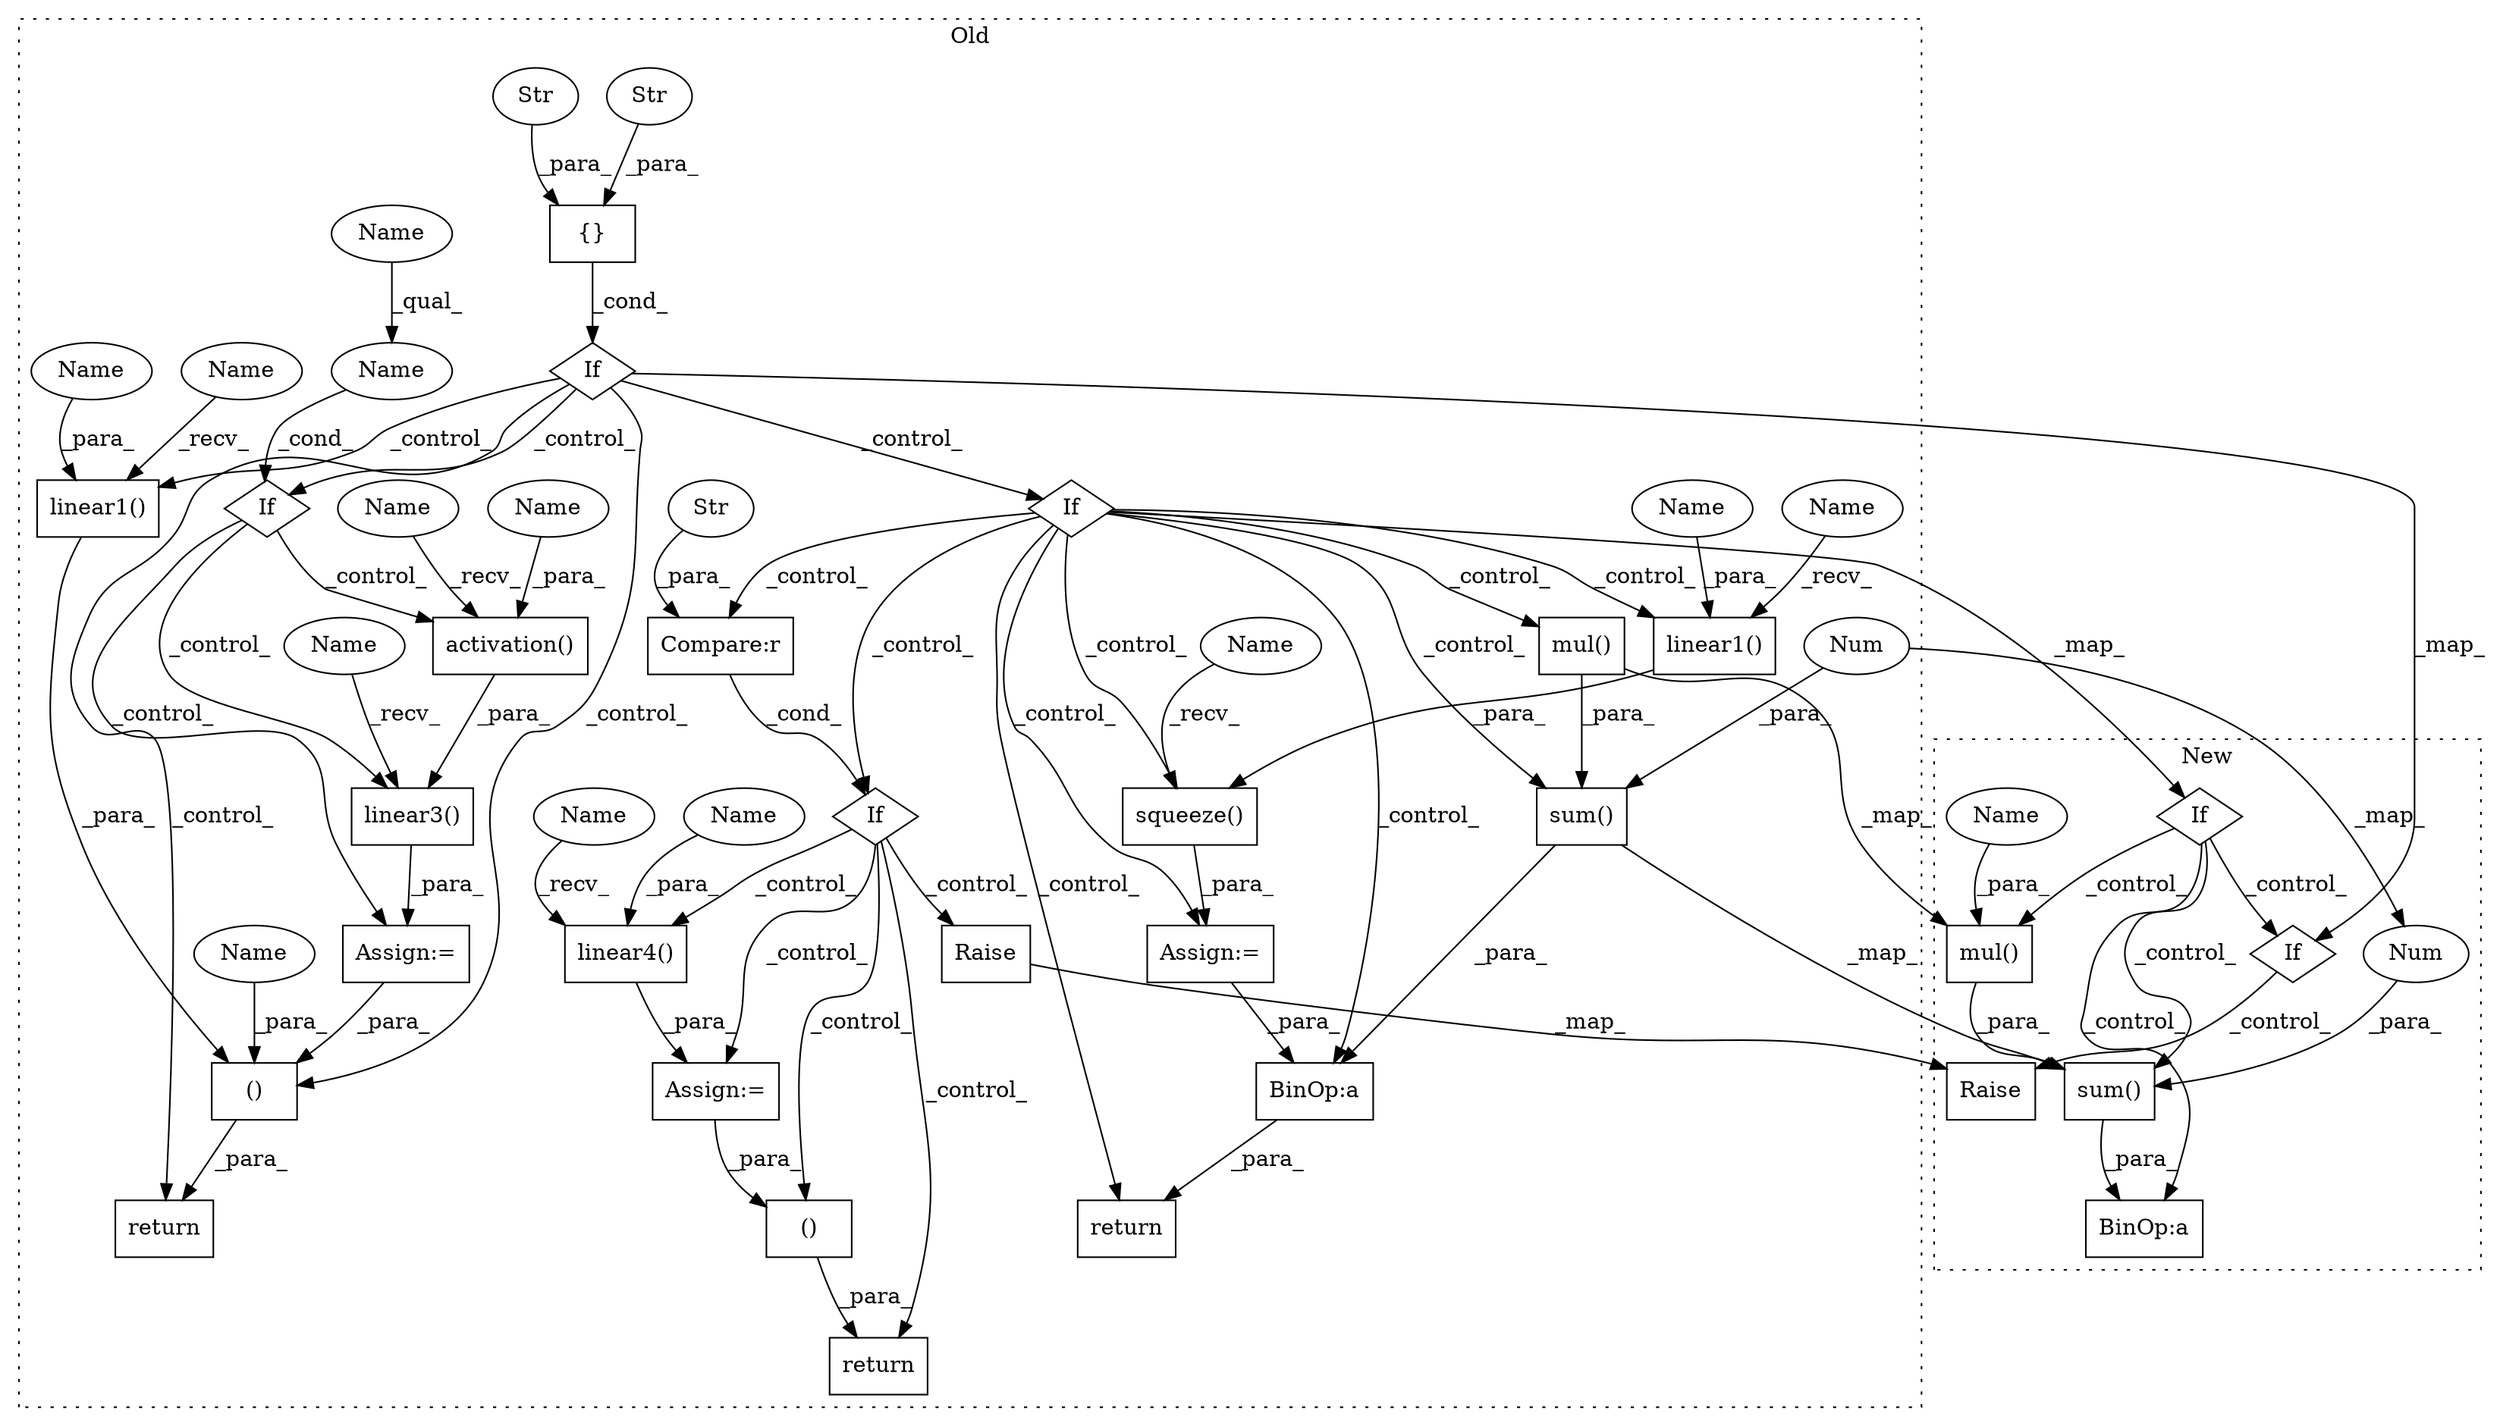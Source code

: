 digraph G {
subgraph cluster0 {
1 [label="sum()" a="75" s="19376,19424" l="10,1" shape="box"];
4 [label="BinOp:a" a="82" s="19453" l="3" shape="box"];
5 [label="return" a="93" s="19442" l="7" shape="box"];
7 [label="mul()" a="75" s="19386,19420" l="10,1" shape="box"];
8 [label="If" a="96" s="19250,19288" l="0,18" shape="diamond"];
10 [label="()" a="54" s="19667" l="15" shape="box"];
11 [label="return" a="93" s="19650" l="7" shape="box"];
13 [label="Num" a="76" s="19423" l="1" shape="ellipse"];
14 [label="linear1()" a="75" s="19336,19350" l="13,1" shape="box"];
16 [label="linear1()" a="75" s="18783,18797" l="13,1" shape="box"];
17 [label="()" a="54" s="19205" l="26" shape="box"];
18 [label="{}" a="59" s="18690,18734" l="1,0" shape="box"];
19 [label="If" a="96" s="18910,18933" l="3,22" shape="diamond"];
20 [label="Str" a="66" s="18704" l="15" shape="ellipse"];
21 [label="Str" a="66" s="18721" l="13" shape="ellipse"];
22 [label="linear3()" a="75" s="18967,19006" l="13,1" shape="box"];
23 [label="Name" a="87" s="18913" l="20" shape="ellipse"];
24 [label="activation()" a="75" s="18980,19005" l="16,1" shape="box"];
25 [label="linear4()" a="75" s="19618,19632" l="13,1" shape="box"];
26 [label="Assign:=" a="68" s="19615" l="3" shape="box"];
27 [label="Assign:=" a="68" s="18964" l="3" shape="box"];
28 [label="return" a="93" s="19189" l="7" shape="box"];
29 [label="If" a="96" s="19488,19524" l="0,18" shape="diamond"];
31 [label="If" a="96" s="18661,18735" l="0,18" shape="diamond"];
32 [label="Compare:r" a="40" s="19488" l="36" shape="box"];
33 [label="Str" a="66" s="19517" l="7" shape="ellipse"];
34 [label="Raise" a="91" s="19718" l="6" shape="box"];
36 [label="Assign:=" a="68" s="19319" l="3" shape="box"];
37 [label="squeeze()" a="75" s="19322,19351" l="14,1" shape="box"];
38 [label="Name" a="87" s="19322" l="5" shape="ellipse"];
39 [label="Name" a="87" s="19336" l="4" shape="ellipse"];
40 [label="Name" a="87" s="19618" l="4" shape="ellipse"];
41 [label="Name" a="87" s="18967" l="4" shape="ellipse"];
42 [label="Name" a="87" s="18913" l="4" shape="ellipse"];
43 [label="Name" a="87" s="18783" l="4" shape="ellipse"];
44 [label="Name" a="87" s="18980" l="4" shape="ellipse"];
45 [label="Name" a="87" s="18796" l="1" shape="ellipse"];
46 [label="Name" a="87" s="19631" l="1" shape="ellipse"];
47 [label="Name" a="87" s="19349" l="1" shape="ellipse"];
48 [label="Name" a="87" s="19207" l="9" shape="ellipse"];
49 [label="Name" a="87" s="18996" l="9" shape="ellipse"];
label = "Old";
style="dotted";
}
subgraph cluster1 {
2 [label="sum()" a="75" s="16367,16415" l="10,1" shape="box"];
3 [label="BinOp:a" a="82" s="16364" l="3" shape="box"];
6 [label="mul()" a="75" s="16377,16411" l="10,1" shape="box"];
9 [label="If" a="96" s="16300,16323" l="0,18" shape="diamond"];
12 [label="Num" a="76" s="16414" l="1" shape="ellipse"];
15 [label="Name" a="87" s="15918" l="1" shape="ellipse"];
30 [label="If" a="96" s="16434,16457" l="0,18" shape="diamond"];
35 [label="Raise" a="91" s="16730" l="6" shape="box"];
label = "New";
style="dotted";
}
1 -> 2 [label="_map_"];
1 -> 4 [label="_para_"];
2 -> 3 [label="_para_"];
4 -> 5 [label="_para_"];
6 -> 2 [label="_para_"];
7 -> 6 [label="_map_"];
7 -> 1 [label="_para_"];
8 -> 29 [label="_control_"];
8 -> 7 [label="_control_"];
8 -> 9 [label="_map_"];
8 -> 1 [label="_control_"];
8 -> 5 [label="_control_"];
8 -> 36 [label="_control_"];
8 -> 37 [label="_control_"];
8 -> 4 [label="_control_"];
8 -> 32 [label="_control_"];
8 -> 14 [label="_control_"];
9 -> 2 [label="_control_"];
9 -> 30 [label="_control_"];
9 -> 6 [label="_control_"];
9 -> 3 [label="_control_"];
10 -> 11 [label="_para_"];
12 -> 2 [label="_para_"];
13 -> 1 [label="_para_"];
13 -> 12 [label="_map_"];
14 -> 37 [label="_para_"];
15 -> 6 [label="_para_"];
16 -> 17 [label="_para_"];
17 -> 28 [label="_para_"];
18 -> 31 [label="_cond_"];
19 -> 22 [label="_control_"];
19 -> 27 [label="_control_"];
19 -> 24 [label="_control_"];
20 -> 18 [label="_para_"];
21 -> 18 [label="_para_"];
22 -> 27 [label="_para_"];
23 -> 19 [label="_cond_"];
24 -> 22 [label="_para_"];
25 -> 26 [label="_para_"];
26 -> 10 [label="_para_"];
27 -> 17 [label="_para_"];
29 -> 25 [label="_control_"];
29 -> 11 [label="_control_"];
29 -> 26 [label="_control_"];
29 -> 10 [label="_control_"];
29 -> 34 [label="_control_"];
30 -> 35 [label="_control_"];
31 -> 30 [label="_map_"];
31 -> 8 [label="_control_"];
31 -> 16 [label="_control_"];
31 -> 19 [label="_control_"];
31 -> 17 [label="_control_"];
31 -> 28 [label="_control_"];
32 -> 29 [label="_cond_"];
33 -> 32 [label="_para_"];
34 -> 35 [label="_map_"];
36 -> 4 [label="_para_"];
37 -> 36 [label="_para_"];
38 -> 37 [label="_recv_"];
39 -> 14 [label="_recv_"];
40 -> 25 [label="_recv_"];
41 -> 22 [label="_recv_"];
42 -> 23 [label="_qual_"];
43 -> 16 [label="_recv_"];
44 -> 24 [label="_recv_"];
45 -> 16 [label="_para_"];
46 -> 25 [label="_para_"];
47 -> 14 [label="_para_"];
48 -> 17 [label="_para_"];
49 -> 24 [label="_para_"];
}